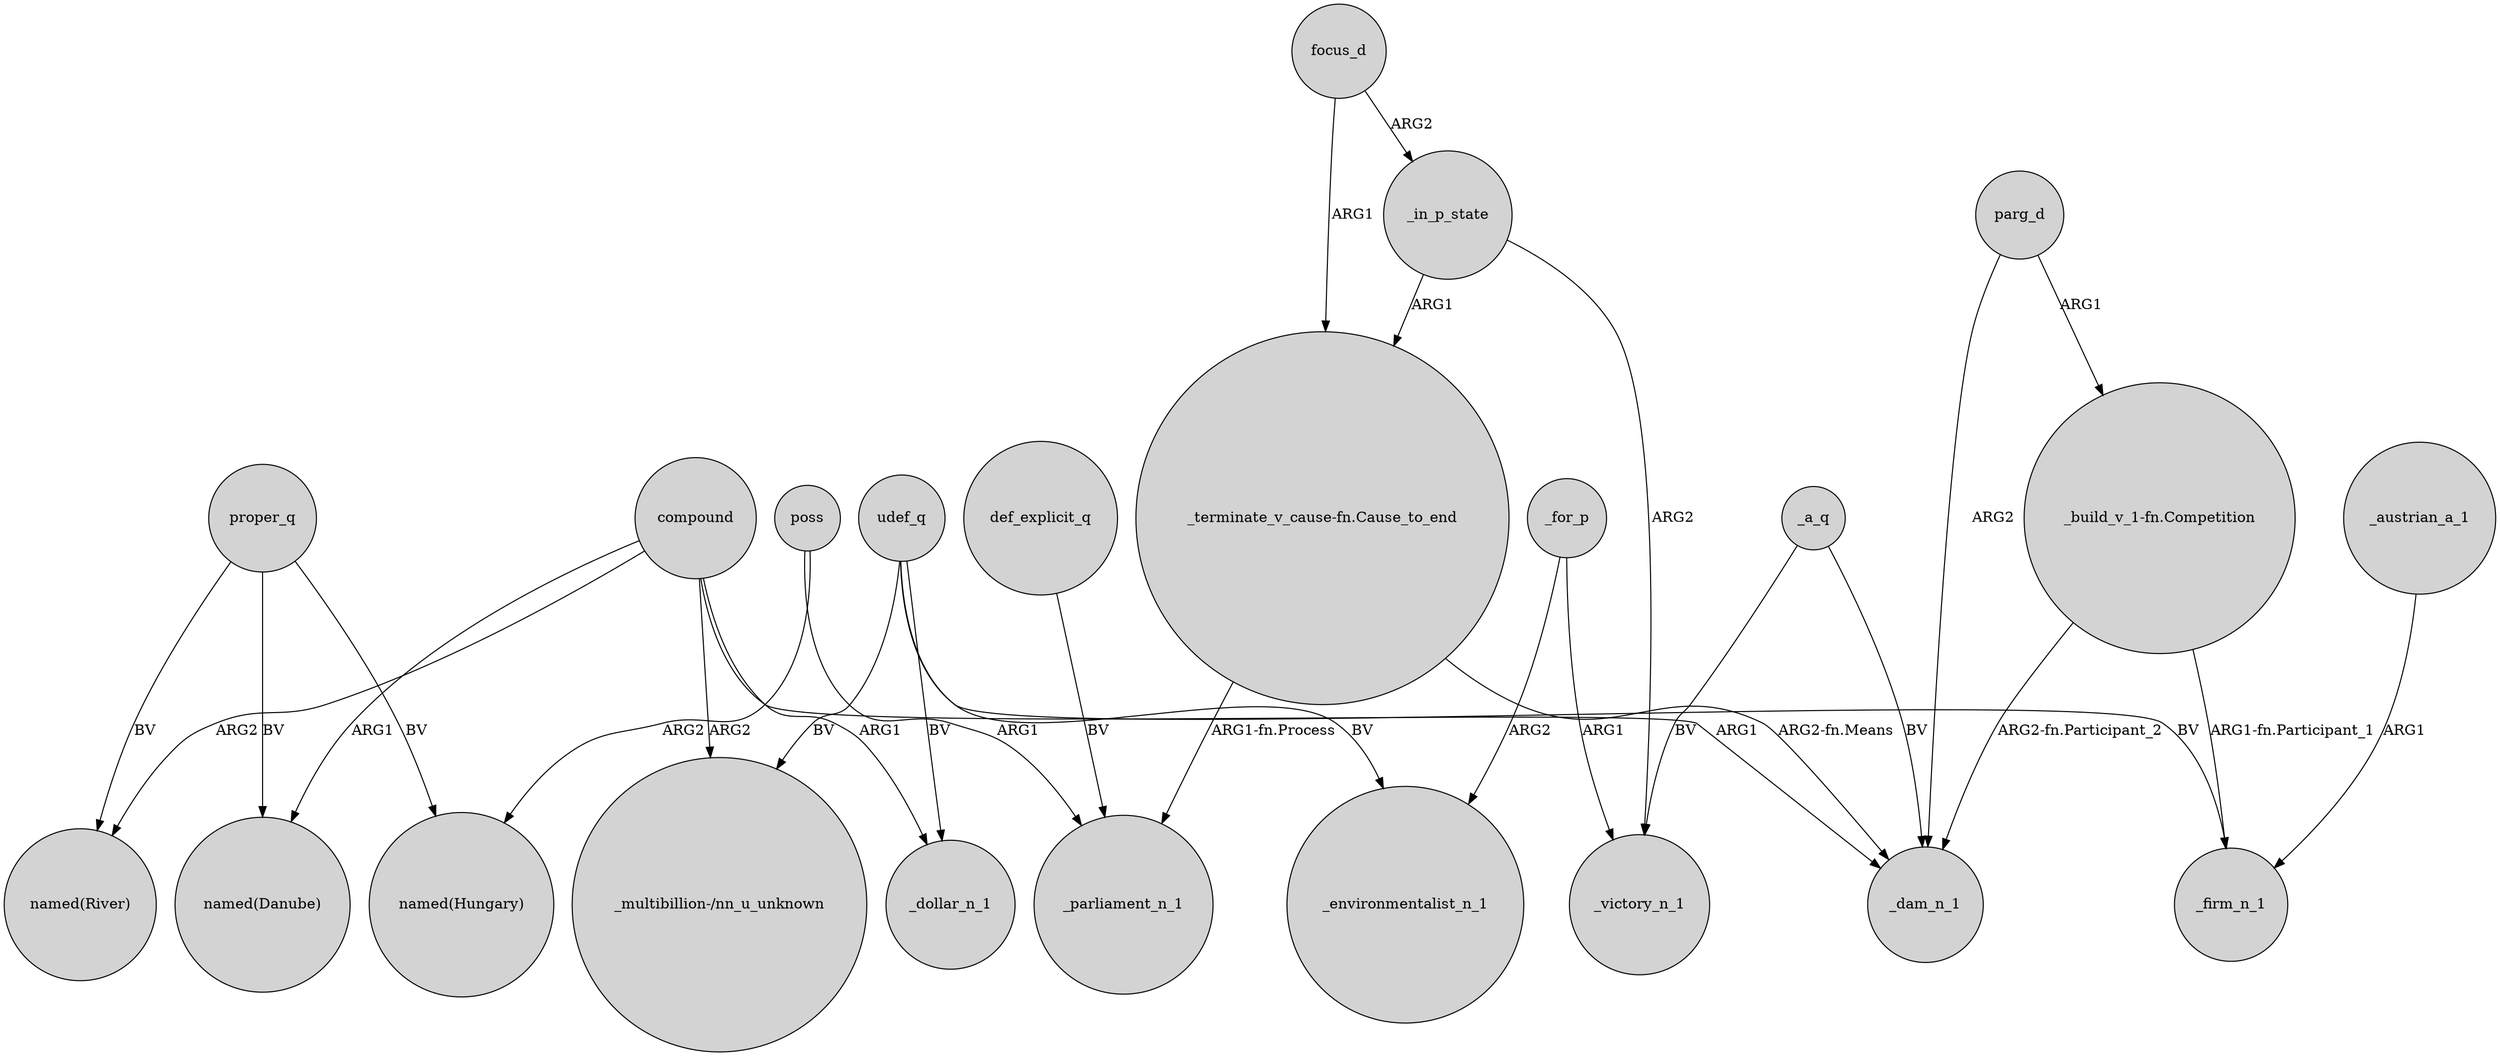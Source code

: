 digraph {
	node [shape=circle style=filled]
	proper_q -> "named(Danube)" [label=BV]
	def_explicit_q -> _parliament_n_1 [label=BV]
	_in_p_state -> "_terminate_v_cause-fn.Cause_to_end" [label=ARG1]
	_for_p -> _victory_n_1 [label=ARG1]
	udef_q -> "_multibillion-/nn_u_unknown" [label=BV]
	compound -> "_multibillion-/nn_u_unknown" [label=ARG2]
	udef_q -> _dollar_n_1 [label=BV]
	_a_q -> _victory_n_1 [label=BV]
	"_terminate_v_cause-fn.Cause_to_end" -> _parliament_n_1 [label="ARG1-fn.Process"]
	poss -> _parliament_n_1 [label=ARG1]
	compound -> "named(Danube)" [label=ARG1]
	"_build_v_1-fn.Competition" -> _dam_n_1 [label="ARG2-fn.Participant_2"]
	"_terminate_v_cause-fn.Cause_to_end" -> _dam_n_1 [label="ARG2-fn.Means"]
	"_build_v_1-fn.Competition" -> _firm_n_1 [label="ARG1-fn.Participant_1"]
	parg_d -> _dam_n_1 [label=ARG2]
	proper_q -> "named(River)" [label=BV]
	udef_q -> _firm_n_1 [label=BV]
	_a_q -> _dam_n_1 [label=BV]
	_austrian_a_1 -> _firm_n_1 [label=ARG1]
	udef_q -> _environmentalist_n_1 [label=BV]
	poss -> "named(Hungary)" [label=ARG2]
	compound -> "named(River)" [label=ARG2]
	focus_d -> _in_p_state [label=ARG2]
	parg_d -> "_build_v_1-fn.Competition" [label=ARG1]
	_in_p_state -> _victory_n_1 [label=ARG2]
	compound -> _dollar_n_1 [label=ARG1]
	compound -> _dam_n_1 [label=ARG1]
	proper_q -> "named(Hungary)" [label=BV]
	focus_d -> "_terminate_v_cause-fn.Cause_to_end" [label=ARG1]
	_for_p -> _environmentalist_n_1 [label=ARG2]
}
